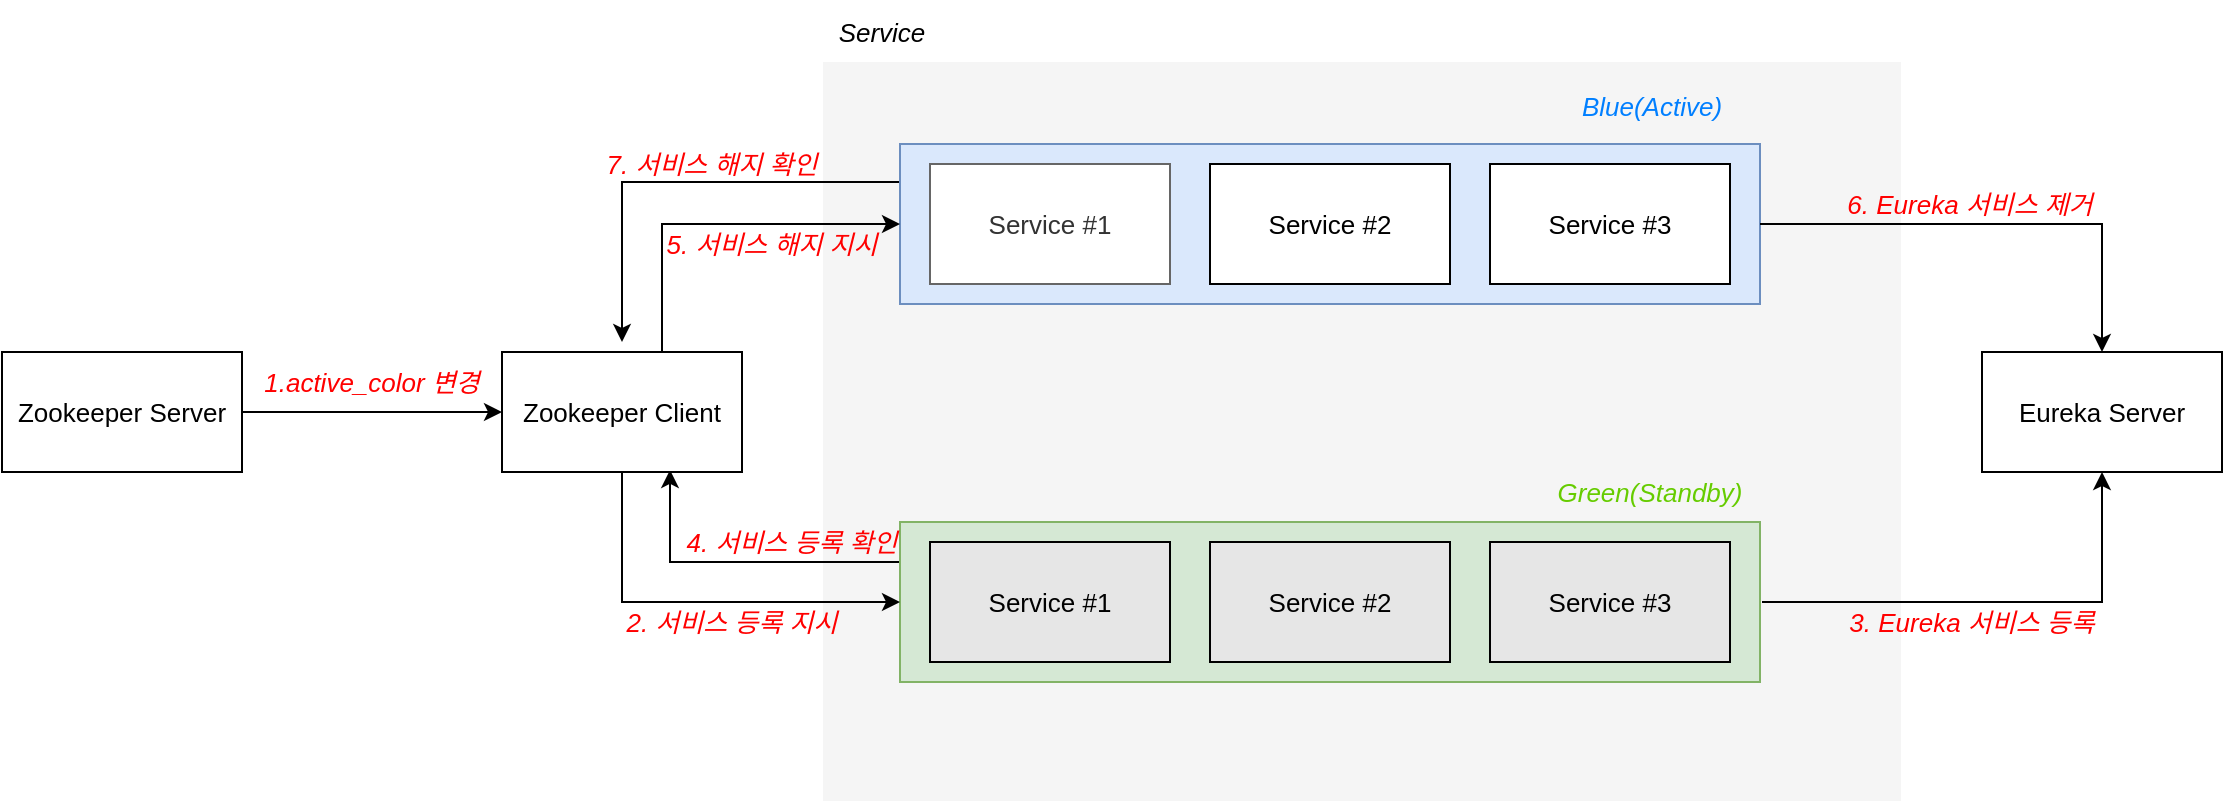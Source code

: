 <mxfile version="18.0.2" type="device"><diagram id="tBCsv3wyP22D35j_JtJH" name="Page-1"><mxGraphModel dx="2893" dy="1052" grid="1" gridSize="10" guides="1" tooltips="1" connect="1" arrows="1" fold="1" page="1" pageScale="1" pageWidth="827" pageHeight="1169" math="0" shadow="0"><root><mxCell id="0"/><mxCell id="1" parent="0"/><mxCell id="gZzscDIF8e-CGcc79GyO-1" value="" style="rounded=0;whiteSpace=wrap;html=1;fillColor=#f5f5f5;fontColor=#333333;strokeColor=#FFFFFF;fontStyle=0;fontSize=13;" vertex="1" parent="1"><mxGeometry x="80" y="419.5" width="540" height="370.5" as="geometry"/></mxCell><mxCell id="gZzscDIF8e-CGcc79GyO-2" value="Green(Standby)" style="text;html=1;strokeColor=none;fillColor=none;align=center;verticalAlign=middle;whiteSpace=wrap;rounded=0;fontStyle=2;fontColor=#66CC00;fontSize=13;" vertex="1" parent="1"><mxGeometry x="439" y="620" width="110" height="30" as="geometry"/></mxCell><mxCell id="gZzscDIF8e-CGcc79GyO-49" value="" style="edgeStyle=orthogonalEdgeStyle;rounded=0;orthogonalLoop=1;jettySize=auto;html=1;fontSize=13;startArrow=none;startFill=0;endArrow=classic;endFill=1;strokeColor=#000000;" edge="1" parent="1" source="gZzscDIF8e-CGcc79GyO-4"><mxGeometry relative="1" as="geometry"><mxPoint x="-20" y="560" as="targetPoint"/><Array as="points"><mxPoint x="-20" y="480"/><mxPoint x="-20" y="560"/></Array></mxGeometry></mxCell><mxCell id="gZzscDIF8e-CGcc79GyO-4" value="" style="rounded=0;whiteSpace=wrap;html=1;fillColor=#dae8fc;strokeColor=#6c8ebf;fontStyle=0;fontSize=13;" vertex="1" parent="1"><mxGeometry x="119" y="461" width="430" height="80" as="geometry"/></mxCell><mxCell id="gZzscDIF8e-CGcc79GyO-6" value="Service #1" style="rounded=0;whiteSpace=wrap;html=1;fillColor=#FFFFFF;fontColor=#333333;strokeColor=#666666;fontStyle=0;fontSize=13;" vertex="1" parent="1"><mxGeometry x="134" y="471" width="120" height="60" as="geometry"/></mxCell><mxCell id="gZzscDIF8e-CGcc79GyO-9" value="Service #2" style="rounded=0;whiteSpace=wrap;html=1;fontStyle=0;fontSize=13;" vertex="1" parent="1"><mxGeometry x="274" y="471" width="120" height="60" as="geometry"/></mxCell><mxCell id="gZzscDIF8e-CGcc79GyO-11" value="Service #3" style="rounded=0;whiteSpace=wrap;html=1;fontStyle=0;fontSize=13;" vertex="1" parent="1"><mxGeometry x="414" y="471" width="120" height="60" as="geometry"/></mxCell><mxCell id="gZzscDIF8e-CGcc79GyO-12" value="" style="edgeStyle=orthogonalEdgeStyle;rounded=0;orthogonalLoop=1;jettySize=auto;html=1;dashed=1;startArrow=none;startFill=0;endArrow=none;endFill=0;dashPattern=1 2;strokeColor=#666666;fontStyle=0;fontSize=13;" edge="1" parent="1" source="gZzscDIF8e-CGcc79GyO-22"><mxGeometry relative="1" as="geometry"><mxPoint x="334" y="671" as="targetPoint"/><Array as="points"><mxPoint x="334" y="671"/></Array></mxGeometry></mxCell><mxCell id="gZzscDIF8e-CGcc79GyO-13" value="" style="edgeStyle=orthogonalEdgeStyle;rounded=0;orthogonalLoop=1;jettySize=auto;html=1;dashed=1;startArrow=none;startFill=0;endArrow=none;endFill=0;dashPattern=1 2;strokeColor=#666666;fontStyle=0;fontSize=13;" edge="1" parent="1" source="gZzscDIF8e-CGcc79GyO-23"><mxGeometry relative="1" as="geometry"><mxPoint x="474" y="671" as="targetPoint"/><Array as="points"><mxPoint x="474" y="661"/><mxPoint x="474" y="661"/></Array></mxGeometry></mxCell><mxCell id="gZzscDIF8e-CGcc79GyO-14" value="Blue(Active)" style="text;html=1;strokeColor=none;fillColor=none;align=center;verticalAlign=middle;whiteSpace=wrap;rounded=0;fontStyle=2;fontColor=#007FFF;fontSize=13;" vertex="1" parent="1"><mxGeometry x="440" y="422" width="110" height="39" as="geometry"/></mxCell><mxCell id="gZzscDIF8e-CGcc79GyO-15" value="" style="edgeStyle=orthogonalEdgeStyle;rounded=0;orthogonalLoop=1;jettySize=auto;html=1;fontSize=13;startArrow=none;startFill=0;endArrow=classic;endFill=1;strokeColor=#000000;fontStyle=0;entryX=0.7;entryY=0.983;entryDx=0;entryDy=0;entryPerimeter=0;" edge="1" parent="1" target="gZzscDIF8e-CGcc79GyO-27"><mxGeometry relative="1" as="geometry"><Array as="points"><mxPoint x="4" y="670"/></Array><mxPoint x="124" y="670" as="sourcePoint"/><mxPoint x="4" y="630" as="targetPoint"/></mxGeometry></mxCell><mxCell id="gZzscDIF8e-CGcc79GyO-16" value="" style="edgeStyle=orthogonalEdgeStyle;rounded=0;orthogonalLoop=1;jettySize=auto;html=1;fontSize=13;startArrow=classic;startFill=1;endArrow=none;endFill=0;strokeColor=#000000;entryX=1;entryY=0.5;entryDx=0;entryDy=0;fontStyle=0" edge="1" parent="1" source="gZzscDIF8e-CGcc79GyO-18" target="gZzscDIF8e-CGcc79GyO-4"><mxGeometry relative="1" as="geometry"><Array as="points"><mxPoint x="720" y="501"/></Array></mxGeometry></mxCell><mxCell id="gZzscDIF8e-CGcc79GyO-17" value="" style="edgeStyle=orthogonalEdgeStyle;rounded=0;orthogonalLoop=1;jettySize=auto;html=1;fontSize=13;startArrow=classic;startFill=1;endArrow=none;endFill=0;strokeColor=#000000;fontStyle=0" edge="1" parent="1" source="gZzscDIF8e-CGcc79GyO-18"><mxGeometry relative="1" as="geometry"><mxPoint x="550" y="690" as="targetPoint"/><Array as="points"><mxPoint x="720" y="690"/></Array></mxGeometry></mxCell><mxCell id="gZzscDIF8e-CGcc79GyO-18" value="Eureka Server" style="rounded=0;whiteSpace=wrap;html=1;fontColor=#000000;fontStyle=0;fontSize=13;" vertex="1" parent="1"><mxGeometry x="660" y="565" width="120" height="60" as="geometry"/></mxCell><mxCell id="gZzscDIF8e-CGcc79GyO-19" value="" style="group;fontStyle=0;fontSize=13;" vertex="1" connectable="0" parent="1"><mxGeometry x="119" y="650" width="430" height="90" as="geometry"/></mxCell><mxCell id="gZzscDIF8e-CGcc79GyO-20" value="" style="rounded=0;whiteSpace=wrap;html=1;fillColor=#d5e8d4;strokeColor=#82b366;fontStyle=0;fontSize=13;" vertex="1" parent="gZzscDIF8e-CGcc79GyO-19"><mxGeometry width="430" height="80" as="geometry"/></mxCell><mxCell id="gZzscDIF8e-CGcc79GyO-21" value="Service #1" style="rounded=0;whiteSpace=wrap;html=1;fontStyle=0;fontSize=13;fillColor=#E6E6E6;" vertex="1" parent="gZzscDIF8e-CGcc79GyO-19"><mxGeometry x="15" y="10" width="120" height="60" as="geometry"/></mxCell><mxCell id="gZzscDIF8e-CGcc79GyO-22" value="Service #2" style="rounded=0;whiteSpace=wrap;html=1;fillColor=#E6E6E6;fontStyle=0;fontSize=13;" vertex="1" parent="gZzscDIF8e-CGcc79GyO-19"><mxGeometry x="155" y="10" width="120" height="60" as="geometry"/></mxCell><mxCell id="gZzscDIF8e-CGcc79GyO-23" value="Service #3" style="rounded=0;whiteSpace=wrap;html=1;fillColor=#E6E6E6;fontStyle=0;fontSize=13;" vertex="1" parent="gZzscDIF8e-CGcc79GyO-19"><mxGeometry x="295" y="10" width="120" height="60" as="geometry"/></mxCell><mxCell id="gZzscDIF8e-CGcc79GyO-24" value="" style="edgeStyle=orthogonalEdgeStyle;rounded=0;orthogonalLoop=1;jettySize=auto;html=1;startArrow=none;startFill=0;endArrow=classic;endFill=1;strokeColor=#000000;entryX=0;entryY=0.5;entryDx=0;entryDy=0;fontStyle=0;fontSize=13;" edge="1" parent="1" source="gZzscDIF8e-CGcc79GyO-27" target="gZzscDIF8e-CGcc79GyO-4"><mxGeometry relative="1" as="geometry"><mxPoint x="-70" y="485" as="targetPoint"/><Array as="points"><mxPoint y="501"/></Array></mxGeometry></mxCell><mxCell id="gZzscDIF8e-CGcc79GyO-25" value="" style="edgeStyle=orthogonalEdgeStyle;rounded=0;orthogonalLoop=1;jettySize=auto;html=1;startArrow=none;startFill=0;endArrow=classic;endFill=1;strokeColor=#000000;entryX=0;entryY=0.5;entryDx=0;entryDy=0;fontStyle=0;fontSize=13;" edge="1" parent="1" source="gZzscDIF8e-CGcc79GyO-27" target="gZzscDIF8e-CGcc79GyO-20"><mxGeometry relative="1" as="geometry"><mxPoint x="-70" y="705" as="targetPoint"/><Array as="points"><mxPoint x="-20" y="690"/></Array></mxGeometry></mxCell><mxCell id="gZzscDIF8e-CGcc79GyO-61" value="" style="edgeStyle=orthogonalEdgeStyle;rounded=0;orthogonalLoop=1;jettySize=auto;html=1;fontSize=13;startArrow=classic;startFill=1;endArrow=none;endFill=0;strokeColor=#000000;" edge="1" parent="1" source="gZzscDIF8e-CGcc79GyO-27" target="gZzscDIF8e-CGcc79GyO-60"><mxGeometry relative="1" as="geometry"/></mxCell><mxCell id="gZzscDIF8e-CGcc79GyO-27" value="Zookeeper Client" style="rounded=0;whiteSpace=wrap;html=1;fontStyle=0;fontSize=13;" vertex="1" parent="1"><mxGeometry x="-80" y="565" width="120" height="60" as="geometry"/></mxCell><mxCell id="gZzscDIF8e-CGcc79GyO-28" value="5. 서비스 해지 지시" style="text;html=1;align=center;verticalAlign=middle;whiteSpace=wrap;rounded=0;fontStyle=2;fontColor=#FF0000;fontSize=13;" vertex="1" parent="1"><mxGeometry x="-30" y="491" width="170" height="40" as="geometry"/></mxCell><mxCell id="gZzscDIF8e-CGcc79GyO-36" value="Service" style="text;html=1;strokeColor=none;fillColor=none;align=center;verticalAlign=middle;whiteSpace=wrap;rounded=0;fontStyle=2;fontSize=13;" vertex="1" parent="1"><mxGeometry x="80" y="389.5" width="60" height="30" as="geometry"/></mxCell><mxCell id="gZzscDIF8e-CGcc79GyO-47" value="2. 서비스 등록 지시" style="text;html=1;align=center;verticalAlign=middle;whiteSpace=wrap;rounded=0;fontStyle=2;fontColor=#FF0000;fontSize=13;" vertex="1" parent="1"><mxGeometry x="-70" y="680" width="210" height="40" as="geometry"/></mxCell><mxCell id="gZzscDIF8e-CGcc79GyO-48" value="4. 서비스 등록 확인" style="text;html=1;align=center;verticalAlign=middle;whiteSpace=wrap;rounded=0;fontStyle=2;fontColor=#FF0000;fontSize=13;" vertex="1" parent="1"><mxGeometry x="-40" y="640" width="210" height="40" as="geometry"/></mxCell><mxCell id="gZzscDIF8e-CGcc79GyO-50" value="7. 서비스 해지 확인" style="text;html=1;align=center;verticalAlign=middle;whiteSpace=wrap;rounded=0;fontStyle=2;fontColor=#FF0000;fontSize=13;" vertex="1" parent="1"><mxGeometry x="-60" y="451" width="170" height="40" as="geometry"/></mxCell><mxCell id="gZzscDIF8e-CGcc79GyO-51" value="3. Eureka 서비스 등록" style="text;html=1;align=center;verticalAlign=middle;whiteSpace=wrap;rounded=0;fontStyle=2;fontColor=#FF0000;fontSize=13;" vertex="1" parent="1"><mxGeometry x="550" y="680" width="210" height="40" as="geometry"/></mxCell><mxCell id="gZzscDIF8e-CGcc79GyO-52" value="6. Eureka 서비스 제거" style="text;html=1;align=center;verticalAlign=middle;whiteSpace=wrap;rounded=0;fontStyle=2;fontColor=#FF0000;fontSize=13;" vertex="1" parent="1"><mxGeometry x="549" y="471" width="210" height="40" as="geometry"/></mxCell><mxCell id="gZzscDIF8e-CGcc79GyO-56" value="1.active_color 변경" style="text;html=1;align=center;verticalAlign=middle;whiteSpace=wrap;rounded=0;fontStyle=2;fontColor=#FF0000;fontSize=13;" vertex="1" parent="1"><mxGeometry x="-230" y="560" width="170" height="40" as="geometry"/></mxCell><mxCell id="gZzscDIF8e-CGcc79GyO-60" value="Zookeeper Server" style="rounded=0;whiteSpace=wrap;html=1;fontStyle=0;fontSize=13;" vertex="1" parent="1"><mxGeometry x="-330" y="565" width="120" height="60" as="geometry"/></mxCell></root></mxGraphModel></diagram></mxfile>